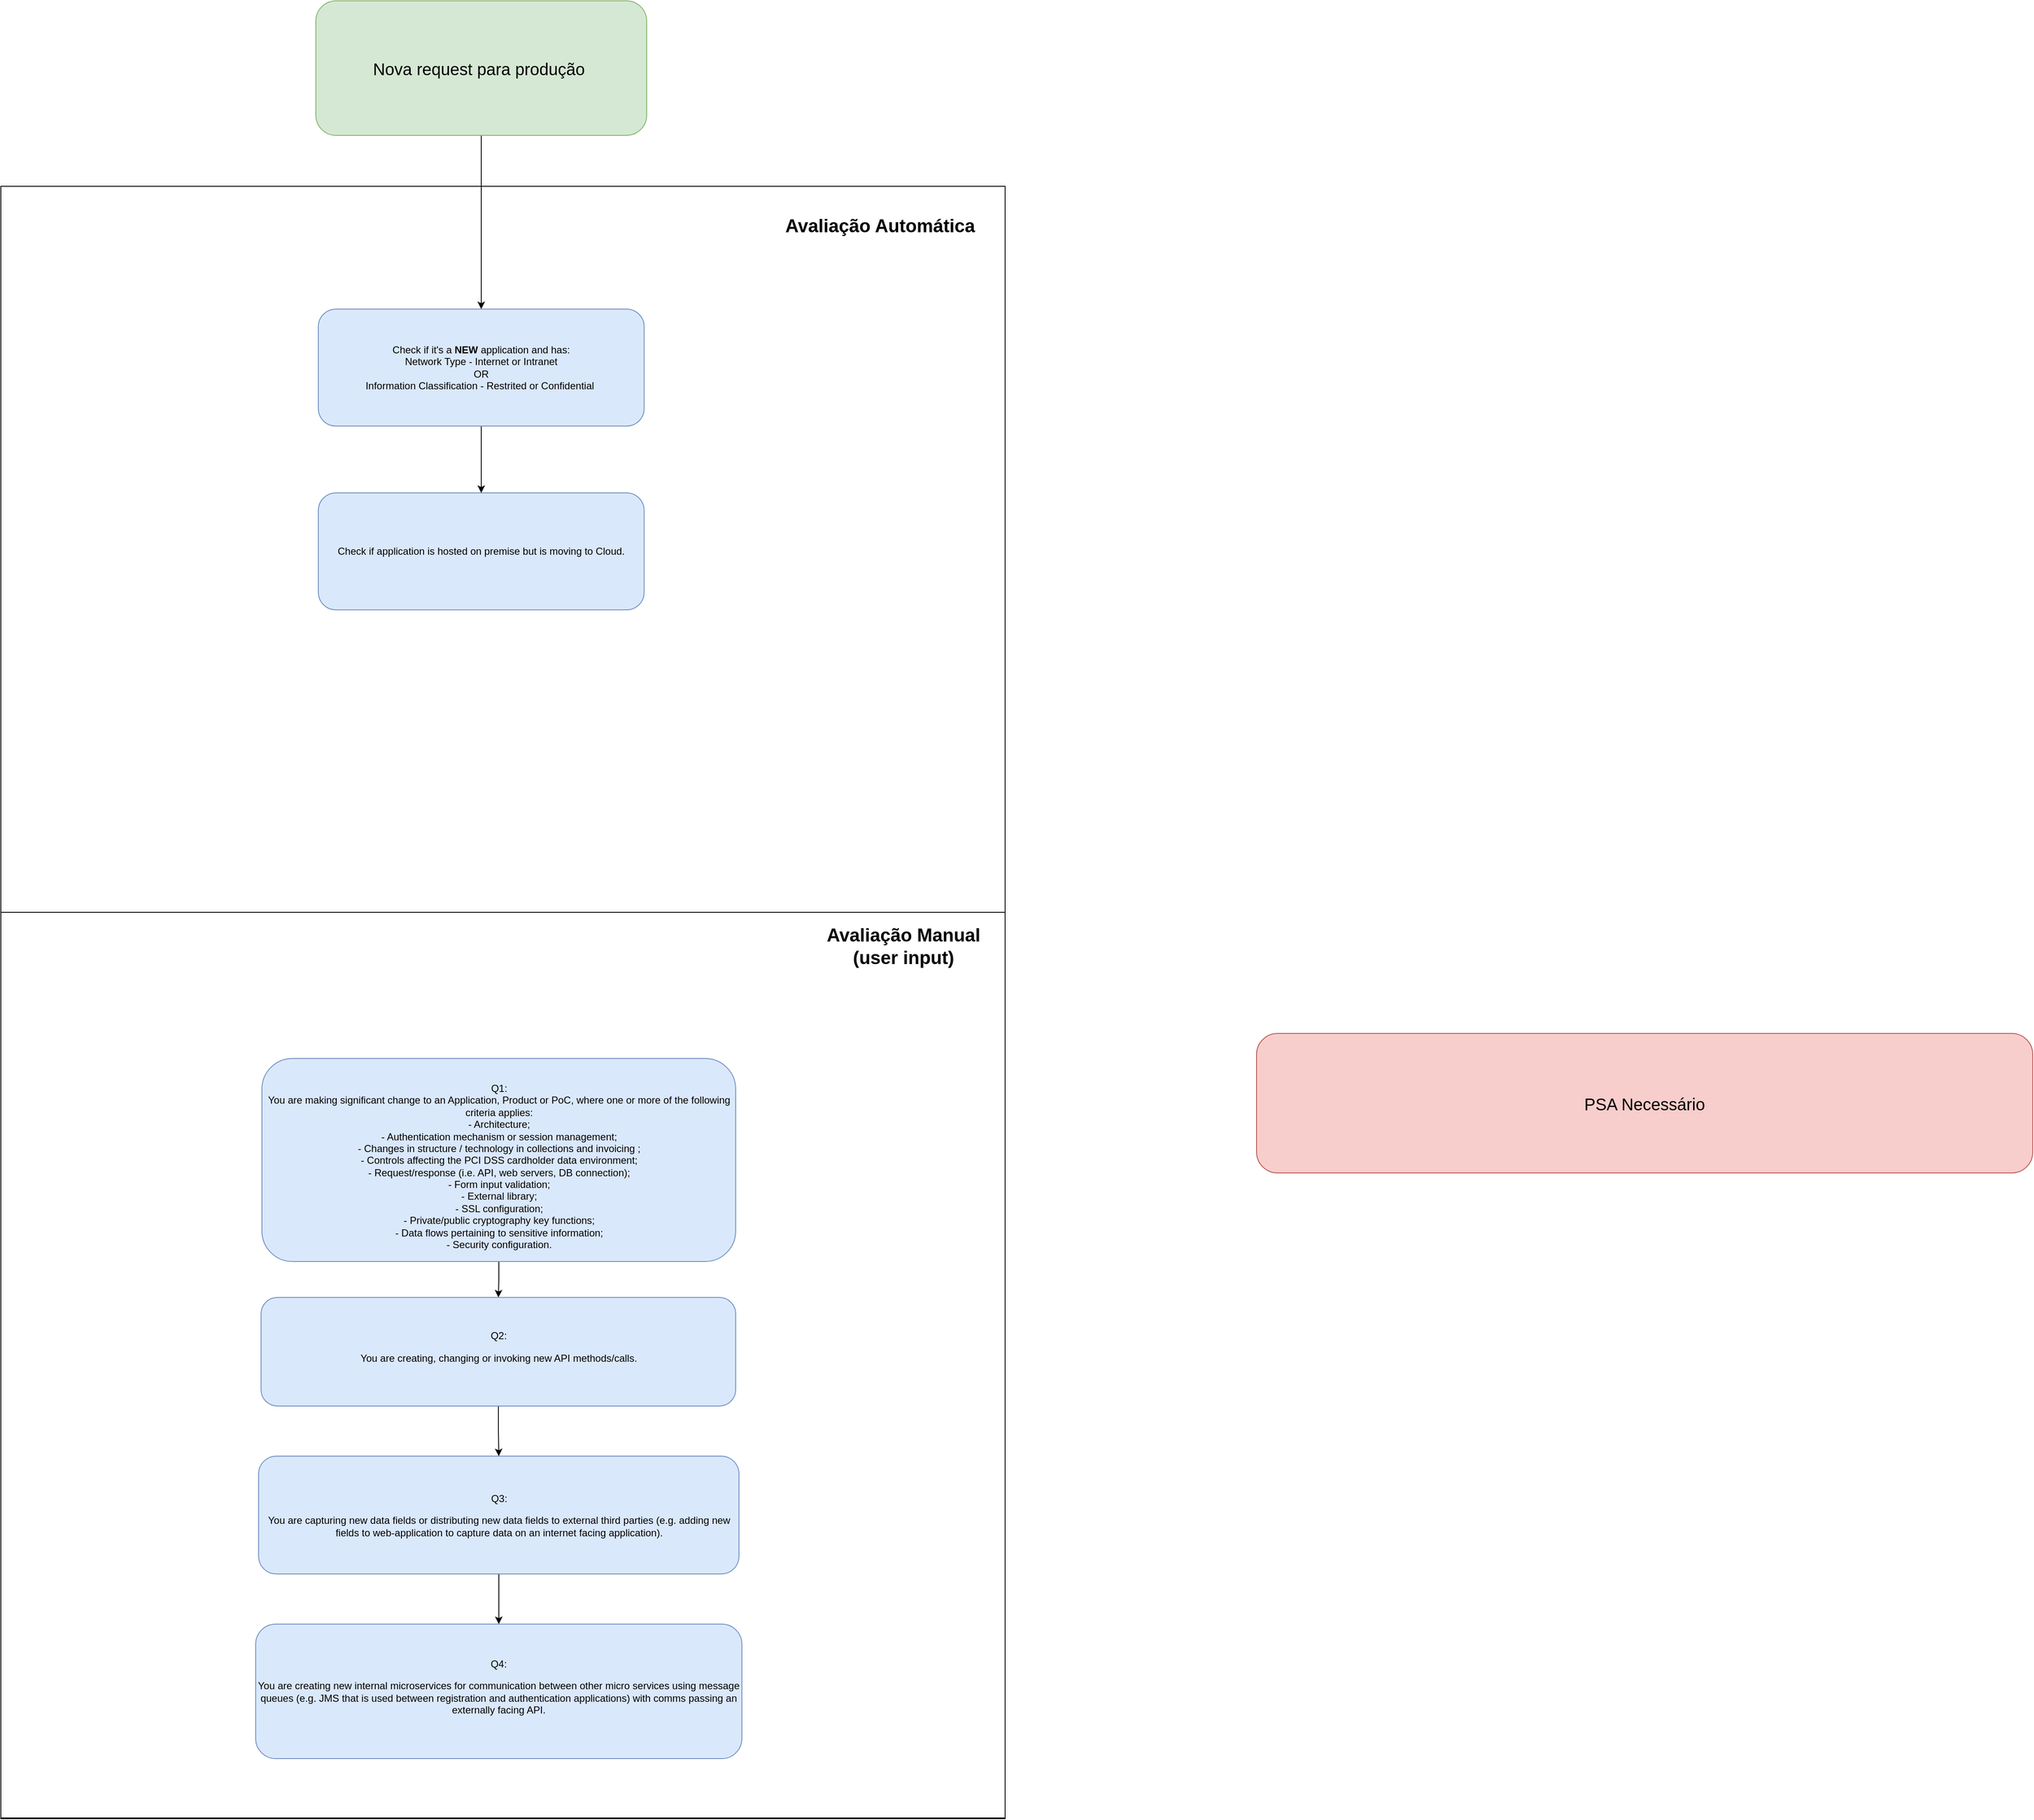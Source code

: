 <mxfile version="14.8.4" type="github">
  <diagram id="TiFRca5dtkU5tiBfq6bS" name="Page-1">
    <mxGraphModel dx="1330" dy="2112" grid="0" gridSize="10" guides="1" tooltips="1" connect="1" arrows="1" fold="1" page="0" pageScale="1" pageWidth="827" pageHeight="1169" math="0" shadow="0">
      <root>
        <mxCell id="0" />
        <mxCell id="1" parent="0" />
        <mxCell id="hBUTBRrio8c5EA31uLLS-23" value="" style="rounded=0;whiteSpace=wrap;html=1;fillColor=none;" vertex="1" parent="1">
          <mxGeometry x="650" y="55" width="1202" height="1084" as="geometry" />
        </mxCell>
        <mxCell id="hBUTBRrio8c5EA31uLLS-21" value="" style="rounded=0;whiteSpace=wrap;html=1;fillColor=none;" vertex="1" parent="1">
          <mxGeometry x="650" y="-814" width="1202" height="1954" as="geometry" />
        </mxCell>
        <mxCell id="hBUTBRrio8c5EA31uLLS-9" style="edgeStyle=orthogonalEdgeStyle;rounded=0;orthogonalLoop=1;jettySize=auto;html=1;entryX=0.5;entryY=0;entryDx=0;entryDy=0;" edge="1" parent="1" source="hBUTBRrio8c5EA31uLLS-1" target="hBUTBRrio8c5EA31uLLS-4">
          <mxGeometry relative="1" as="geometry" />
        </mxCell>
        <mxCell id="hBUTBRrio8c5EA31uLLS-1" value="&lt;br&gt;Q1:&lt;br&gt;You are making significant change to an Application, Product or PoC, where one or more of the following criteria applies:&lt;br&gt;- Architecture;&lt;br&gt;- Authentication mechanism or session management;&lt;br&gt;- Changes in structure / technology in collections and invoicing ;&lt;br&gt;- Controls affecting the PCI DSS cardholder data environment;&lt;br&gt;- Request/response (i.e. API, web servers, DB connection);&lt;br&gt;- Form input validation;&lt;br&gt;- External library;&lt;br&gt;- SSL configuration;&lt;br&gt;- Private/public cryptography key functions;&lt;br&gt;- Data flows pertaining to sensitive information;&lt;br&gt;- Security configuration." style="rounded=1;whiteSpace=wrap;html=1;fillColor=#dae8fc;strokeColor=#6c8ebf;" vertex="1" parent="1">
          <mxGeometry x="962.5" y="230" width="567" height="243" as="geometry" />
        </mxCell>
        <mxCell id="hBUTBRrio8c5EA31uLLS-10" style="edgeStyle=orthogonalEdgeStyle;rounded=0;orthogonalLoop=1;jettySize=auto;html=1;entryX=0.5;entryY=0;entryDx=0;entryDy=0;" edge="1" parent="1" source="hBUTBRrio8c5EA31uLLS-4" target="hBUTBRrio8c5EA31uLLS-5">
          <mxGeometry relative="1" as="geometry" />
        </mxCell>
        <mxCell id="hBUTBRrio8c5EA31uLLS-4" value="Q2:&lt;br&gt;&lt;p class=&quot;MsoNormal&quot;&gt;&lt;span lang=&quot;EN-US&quot;&gt;You are creating, changing or invoking new API methods/calls.&lt;/span&gt;&lt;/p&gt;" style="rounded=1;whiteSpace=wrap;html=1;fillColor=#dae8fc;strokeColor=#6c8ebf;" vertex="1" parent="1">
          <mxGeometry x="961.5" y="516" width="568" height="130" as="geometry" />
        </mxCell>
        <mxCell id="hBUTBRrio8c5EA31uLLS-11" style="edgeStyle=orthogonalEdgeStyle;rounded=0;orthogonalLoop=1;jettySize=auto;html=1;" edge="1" parent="1" source="hBUTBRrio8c5EA31uLLS-5" target="hBUTBRrio8c5EA31uLLS-6">
          <mxGeometry relative="1" as="geometry" />
        </mxCell>
        <mxCell id="hBUTBRrio8c5EA31uLLS-5" value="&lt;p class=&quot;MsoNormal&quot;&gt;Q3:&lt;/p&gt;&lt;p class=&quot;MsoNormal&quot;&gt;&lt;span lang=&quot;EN-US&quot;&gt;You are capturing new data fields or distributing new data fields to external third parties (e.g. adding new fields to web-application to capture data on an internet facing application).&lt;/span&gt;&lt;/p&gt;" style="rounded=1;whiteSpace=wrap;html=1;fillColor=#dae8fc;strokeColor=#6c8ebf;" vertex="1" parent="1">
          <mxGeometry x="958.5" y="706" width="575" height="141" as="geometry" />
        </mxCell>
        <mxCell id="hBUTBRrio8c5EA31uLLS-6" value="Q4:&lt;br&gt;&lt;p class=&quot;MsoNormal&quot;&gt;&lt;span lang=&quot;EN-US&quot;&gt;You are creating new internal microservices for communication between other micro services using message queues (e.g. JMS that is used between registration and authentication applications) with comms passing an externally facing API.&lt;/span&gt;&lt;/p&gt;" style="rounded=1;whiteSpace=wrap;html=1;fillColor=#dae8fc;strokeColor=#6c8ebf;" vertex="1" parent="1">
          <mxGeometry x="955" y="907" width="582" height="161" as="geometry" />
        </mxCell>
        <mxCell id="hBUTBRrio8c5EA31uLLS-12" value="&lt;font style=&quot;font-size: 20px&quot;&gt;PSA Necessário&lt;/font&gt;" style="rounded=1;whiteSpace=wrap;html=1;fillColor=#f8cecc;strokeColor=#b85450;" vertex="1" parent="1">
          <mxGeometry x="2153" y="200" width="929" height="167" as="geometry" />
        </mxCell>
        <mxCell id="hBUTBRrio8c5EA31uLLS-32" style="edgeStyle=orthogonalEdgeStyle;rounded=0;orthogonalLoop=1;jettySize=auto;html=1;entryX=0.5;entryY=0;entryDx=0;entryDy=0;" edge="1" parent="1" source="hBUTBRrio8c5EA31uLLS-20" target="hBUTBRrio8c5EA31uLLS-31">
          <mxGeometry relative="1" as="geometry" />
        </mxCell>
        <mxCell id="hBUTBRrio8c5EA31uLLS-20" value="&lt;font style=&quot;font-size: 20px&quot;&gt;Nova request para produção&amp;nbsp;&lt;/font&gt;" style="rounded=1;whiteSpace=wrap;html=1;fillColor=#d5e8d4;strokeColor=#82b366;" vertex="1" parent="1">
          <mxGeometry x="1027" y="-1036" width="396" height="161" as="geometry" />
        </mxCell>
        <mxCell id="hBUTBRrio8c5EA31uLLS-24" value="&lt;b&gt;&lt;font style=&quot;font-size: 22px&quot;&gt;Avaliação Manual&lt;br&gt;(user input)&lt;br&gt;&lt;/font&gt;&lt;/b&gt;" style="text;html=1;strokeColor=none;fillColor=none;align=center;verticalAlign=middle;whiteSpace=wrap;rounded=0;" vertex="1" parent="1">
          <mxGeometry x="1605" y="86" width="251" height="20" as="geometry" />
        </mxCell>
        <mxCell id="hBUTBRrio8c5EA31uLLS-25" value="&lt;b&gt;&lt;font style=&quot;font-size: 22px&quot;&gt;Avaliação Automática&lt;/font&gt;&lt;/b&gt;" style="text;html=1;strokeColor=none;fillColor=none;align=center;verticalAlign=middle;whiteSpace=wrap;rounded=0;" vertex="1" parent="1">
          <mxGeometry x="1577" y="-776" width="251" height="20" as="geometry" />
        </mxCell>
        <mxCell id="hBUTBRrio8c5EA31uLLS-26" value="Check if application is hosted on premise but is moving to Cloud." style="rounded=1;whiteSpace=wrap;html=1;fillColor=#dae8fc;strokeColor=#6c8ebf;" vertex="1" parent="1">
          <mxGeometry x="1030" y="-447" width="390" height="140" as="geometry" />
        </mxCell>
        <mxCell id="hBUTBRrio8c5EA31uLLS-33" style="edgeStyle=orthogonalEdgeStyle;rounded=0;orthogonalLoop=1;jettySize=auto;html=1;entryX=0.5;entryY=0;entryDx=0;entryDy=0;" edge="1" parent="1" source="hBUTBRrio8c5EA31uLLS-31" target="hBUTBRrio8c5EA31uLLS-26">
          <mxGeometry relative="1" as="geometry" />
        </mxCell>
        <mxCell id="hBUTBRrio8c5EA31uLLS-31" value="Check if it&#39;s a&amp;nbsp;&lt;b&gt;NEW&lt;/b&gt; application and has:&lt;br&gt;Network Type - Internet or Intranet&lt;br&gt;OR&lt;br&gt;Information Classification - Restrited or Confidential&amp;nbsp;" style="rounded=1;whiteSpace=wrap;html=1;fillColor=#dae8fc;strokeColor=#6c8ebf;" vertex="1" parent="1">
          <mxGeometry x="1030" y="-667" width="390" height="140" as="geometry" />
        </mxCell>
      </root>
    </mxGraphModel>
  </diagram>
</mxfile>
